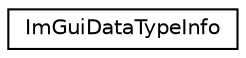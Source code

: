 digraph "Graphical Class Hierarchy"
{
  edge [fontname="Helvetica",fontsize="10",labelfontname="Helvetica",labelfontsize="10"];
  node [fontname="Helvetica",fontsize="10",shape=record];
  rankdir="LR";
  Node0 [label="ImGuiDataTypeInfo",height=0.2,width=0.4,color="black", fillcolor="white", style="filled",URL="$structImGuiDataTypeInfo.html"];
}
